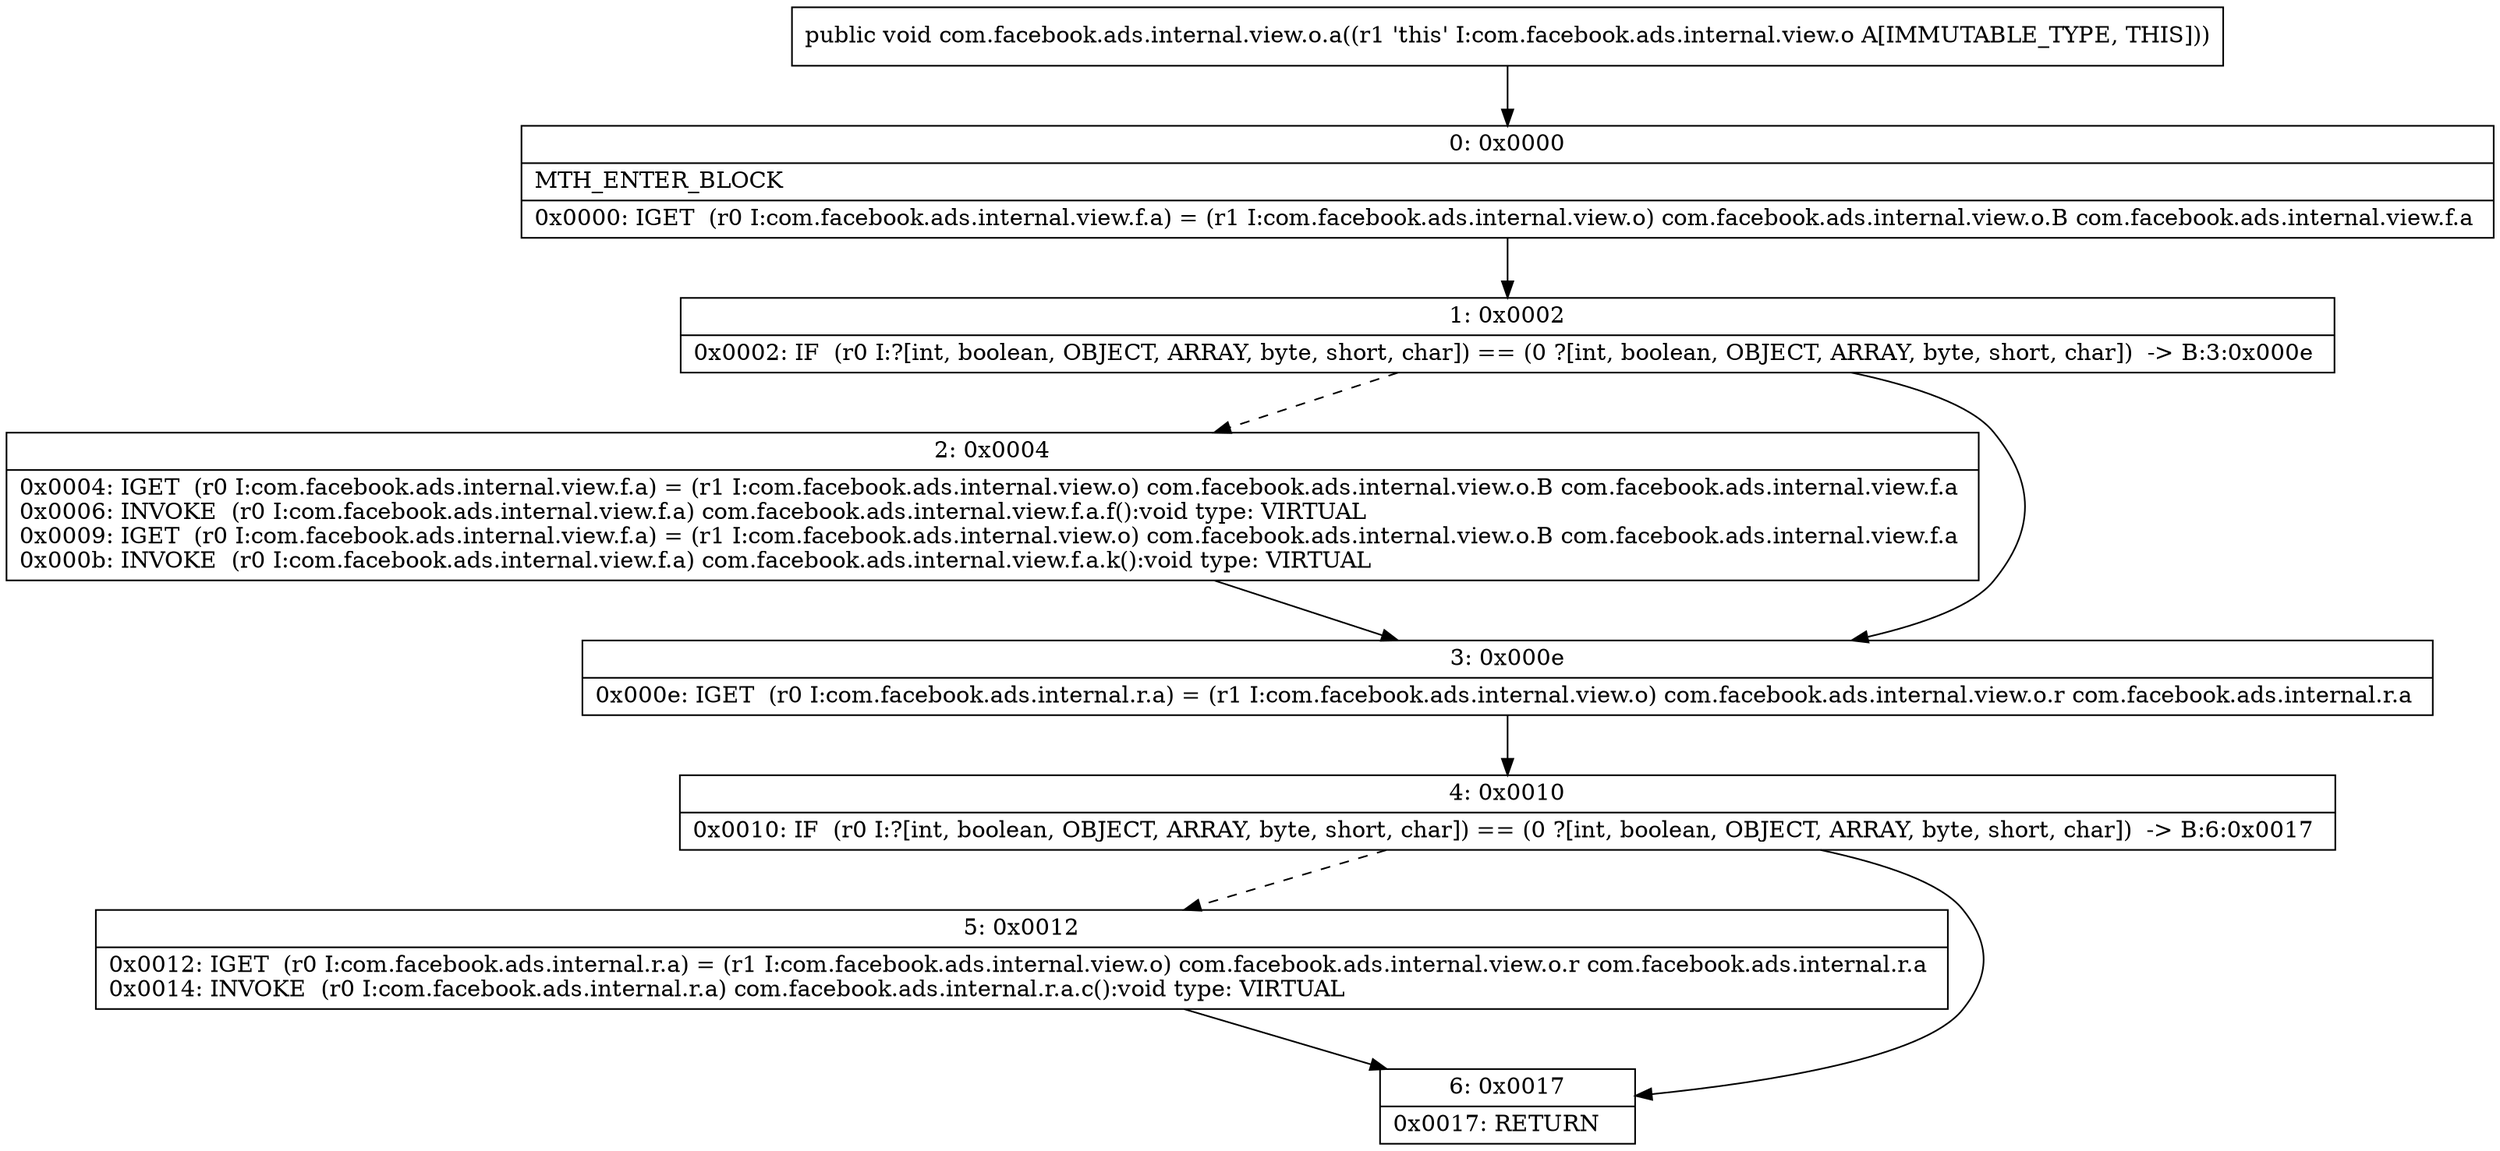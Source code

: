 digraph "CFG forcom.facebook.ads.internal.view.o.a()V" {
Node_0 [shape=record,label="{0\:\ 0x0000|MTH_ENTER_BLOCK\l|0x0000: IGET  (r0 I:com.facebook.ads.internal.view.f.a) = (r1 I:com.facebook.ads.internal.view.o) com.facebook.ads.internal.view.o.B com.facebook.ads.internal.view.f.a \l}"];
Node_1 [shape=record,label="{1\:\ 0x0002|0x0002: IF  (r0 I:?[int, boolean, OBJECT, ARRAY, byte, short, char]) == (0 ?[int, boolean, OBJECT, ARRAY, byte, short, char])  \-\> B:3:0x000e \l}"];
Node_2 [shape=record,label="{2\:\ 0x0004|0x0004: IGET  (r0 I:com.facebook.ads.internal.view.f.a) = (r1 I:com.facebook.ads.internal.view.o) com.facebook.ads.internal.view.o.B com.facebook.ads.internal.view.f.a \l0x0006: INVOKE  (r0 I:com.facebook.ads.internal.view.f.a) com.facebook.ads.internal.view.f.a.f():void type: VIRTUAL \l0x0009: IGET  (r0 I:com.facebook.ads.internal.view.f.a) = (r1 I:com.facebook.ads.internal.view.o) com.facebook.ads.internal.view.o.B com.facebook.ads.internal.view.f.a \l0x000b: INVOKE  (r0 I:com.facebook.ads.internal.view.f.a) com.facebook.ads.internal.view.f.a.k():void type: VIRTUAL \l}"];
Node_3 [shape=record,label="{3\:\ 0x000e|0x000e: IGET  (r0 I:com.facebook.ads.internal.r.a) = (r1 I:com.facebook.ads.internal.view.o) com.facebook.ads.internal.view.o.r com.facebook.ads.internal.r.a \l}"];
Node_4 [shape=record,label="{4\:\ 0x0010|0x0010: IF  (r0 I:?[int, boolean, OBJECT, ARRAY, byte, short, char]) == (0 ?[int, boolean, OBJECT, ARRAY, byte, short, char])  \-\> B:6:0x0017 \l}"];
Node_5 [shape=record,label="{5\:\ 0x0012|0x0012: IGET  (r0 I:com.facebook.ads.internal.r.a) = (r1 I:com.facebook.ads.internal.view.o) com.facebook.ads.internal.view.o.r com.facebook.ads.internal.r.a \l0x0014: INVOKE  (r0 I:com.facebook.ads.internal.r.a) com.facebook.ads.internal.r.a.c():void type: VIRTUAL \l}"];
Node_6 [shape=record,label="{6\:\ 0x0017|0x0017: RETURN   \l}"];
MethodNode[shape=record,label="{public void com.facebook.ads.internal.view.o.a((r1 'this' I:com.facebook.ads.internal.view.o A[IMMUTABLE_TYPE, THIS])) }"];
MethodNode -> Node_0;
Node_0 -> Node_1;
Node_1 -> Node_2[style=dashed];
Node_1 -> Node_3;
Node_2 -> Node_3;
Node_3 -> Node_4;
Node_4 -> Node_5[style=dashed];
Node_4 -> Node_6;
Node_5 -> Node_6;
}

